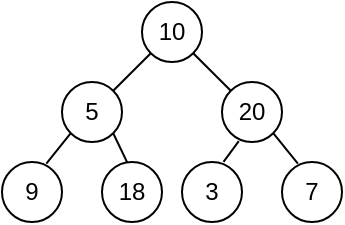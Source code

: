 <mxfile>
    <diagram id="V6nWYUO101wcI_-rTEpa" name="Page-1">
        <mxGraphModel dx="224" dy="231" grid="1" gridSize="10" guides="1" tooltips="1" connect="1" arrows="1" fold="1" page="1" pageScale="1" pageWidth="850" pageHeight="1100" math="0" shadow="0">
            <root>
                <mxCell id="0"/>
                <mxCell id="1" parent="0"/>
                <mxCell id="4" value="3" style="ellipse;whiteSpace=wrap;html=1;aspect=fixed;" vertex="1" parent="1">
                    <mxGeometry x="190" y="160" width="30" height="30" as="geometry"/>
                </mxCell>
                <mxCell id="5" style="edgeStyle=none;html=1;exitX=0.28;exitY=0.987;exitDx=0;exitDy=0;entryX=0.692;entryY=-0.003;entryDx=0;entryDy=0;entryPerimeter=0;endArrow=none;endFill=0;exitPerimeter=0;" edge="1" parent="1" source="7" target="4">
                    <mxGeometry relative="1" as="geometry"/>
                </mxCell>
                <mxCell id="6" style="edgeStyle=none;html=1;exitX=1;exitY=1;exitDx=0;exitDy=0;entryX=0.265;entryY=0.026;entryDx=0;entryDy=0;entryPerimeter=0;endArrow=none;endFill=0;" edge="1" parent="1" source="7" target="12">
                    <mxGeometry relative="1" as="geometry"/>
                </mxCell>
                <mxCell id="7" value="20" style="ellipse;whiteSpace=wrap;html=1;aspect=fixed;" vertex="1" parent="1">
                    <mxGeometry x="210" y="120" width="30" height="30" as="geometry"/>
                </mxCell>
                <mxCell id="8" style="edgeStyle=none;html=1;exitX=0;exitY=1;exitDx=0;exitDy=0;entryX=1;entryY=0;entryDx=0;entryDy=0;endArrow=none;endFill=0;" edge="1" parent="1" source="10" target="11">
                    <mxGeometry relative="1" as="geometry"/>
                </mxCell>
                <mxCell id="9" style="edgeStyle=none;html=1;exitX=1;exitY=1;exitDx=0;exitDy=0;entryX=0;entryY=0;entryDx=0;entryDy=0;endArrow=none;endFill=0;" edge="1" parent="1" source="10" target="7">
                    <mxGeometry relative="1" as="geometry"/>
                </mxCell>
                <mxCell id="10" value="10" style="ellipse;whiteSpace=wrap;html=1;aspect=fixed;" vertex="1" parent="1">
                    <mxGeometry x="170" y="80" width="30" height="30" as="geometry"/>
                </mxCell>
                <mxCell id="15" style="edgeStyle=none;html=1;exitX=0;exitY=1;exitDx=0;exitDy=0;entryX=0.739;entryY=0.027;entryDx=0;entryDy=0;entryPerimeter=0;endArrow=none;endFill=0;" edge="1" parent="1" source="11" target="14">
                    <mxGeometry relative="1" as="geometry"/>
                </mxCell>
                <mxCell id="16" style="edgeStyle=none;html=1;exitX=1;exitY=1;exitDx=0;exitDy=0;entryX=0.418;entryY=0.003;entryDx=0;entryDy=0;entryPerimeter=0;endArrow=none;endFill=0;" edge="1" parent="1" source="11" target="13">
                    <mxGeometry relative="1" as="geometry"/>
                </mxCell>
                <mxCell id="11" value="5" style="ellipse;whiteSpace=wrap;html=1;aspect=fixed;" vertex="1" parent="1">
                    <mxGeometry x="130" y="120" width="30" height="30" as="geometry"/>
                </mxCell>
                <mxCell id="12" value="7" style="ellipse;whiteSpace=wrap;html=1;aspect=fixed;" vertex="1" parent="1">
                    <mxGeometry x="240" y="160" width="30" height="30" as="geometry"/>
                </mxCell>
                <mxCell id="13" value="18" style="ellipse;whiteSpace=wrap;html=1;aspect=fixed;" vertex="1" parent="1">
                    <mxGeometry x="150" y="160" width="30" height="30" as="geometry"/>
                </mxCell>
                <mxCell id="14" value="9" style="ellipse;whiteSpace=wrap;html=1;aspect=fixed;" vertex="1" parent="1">
                    <mxGeometry x="100" y="160" width="30" height="30" as="geometry"/>
                </mxCell>
            </root>
        </mxGraphModel>
    </diagram>
</mxfile>